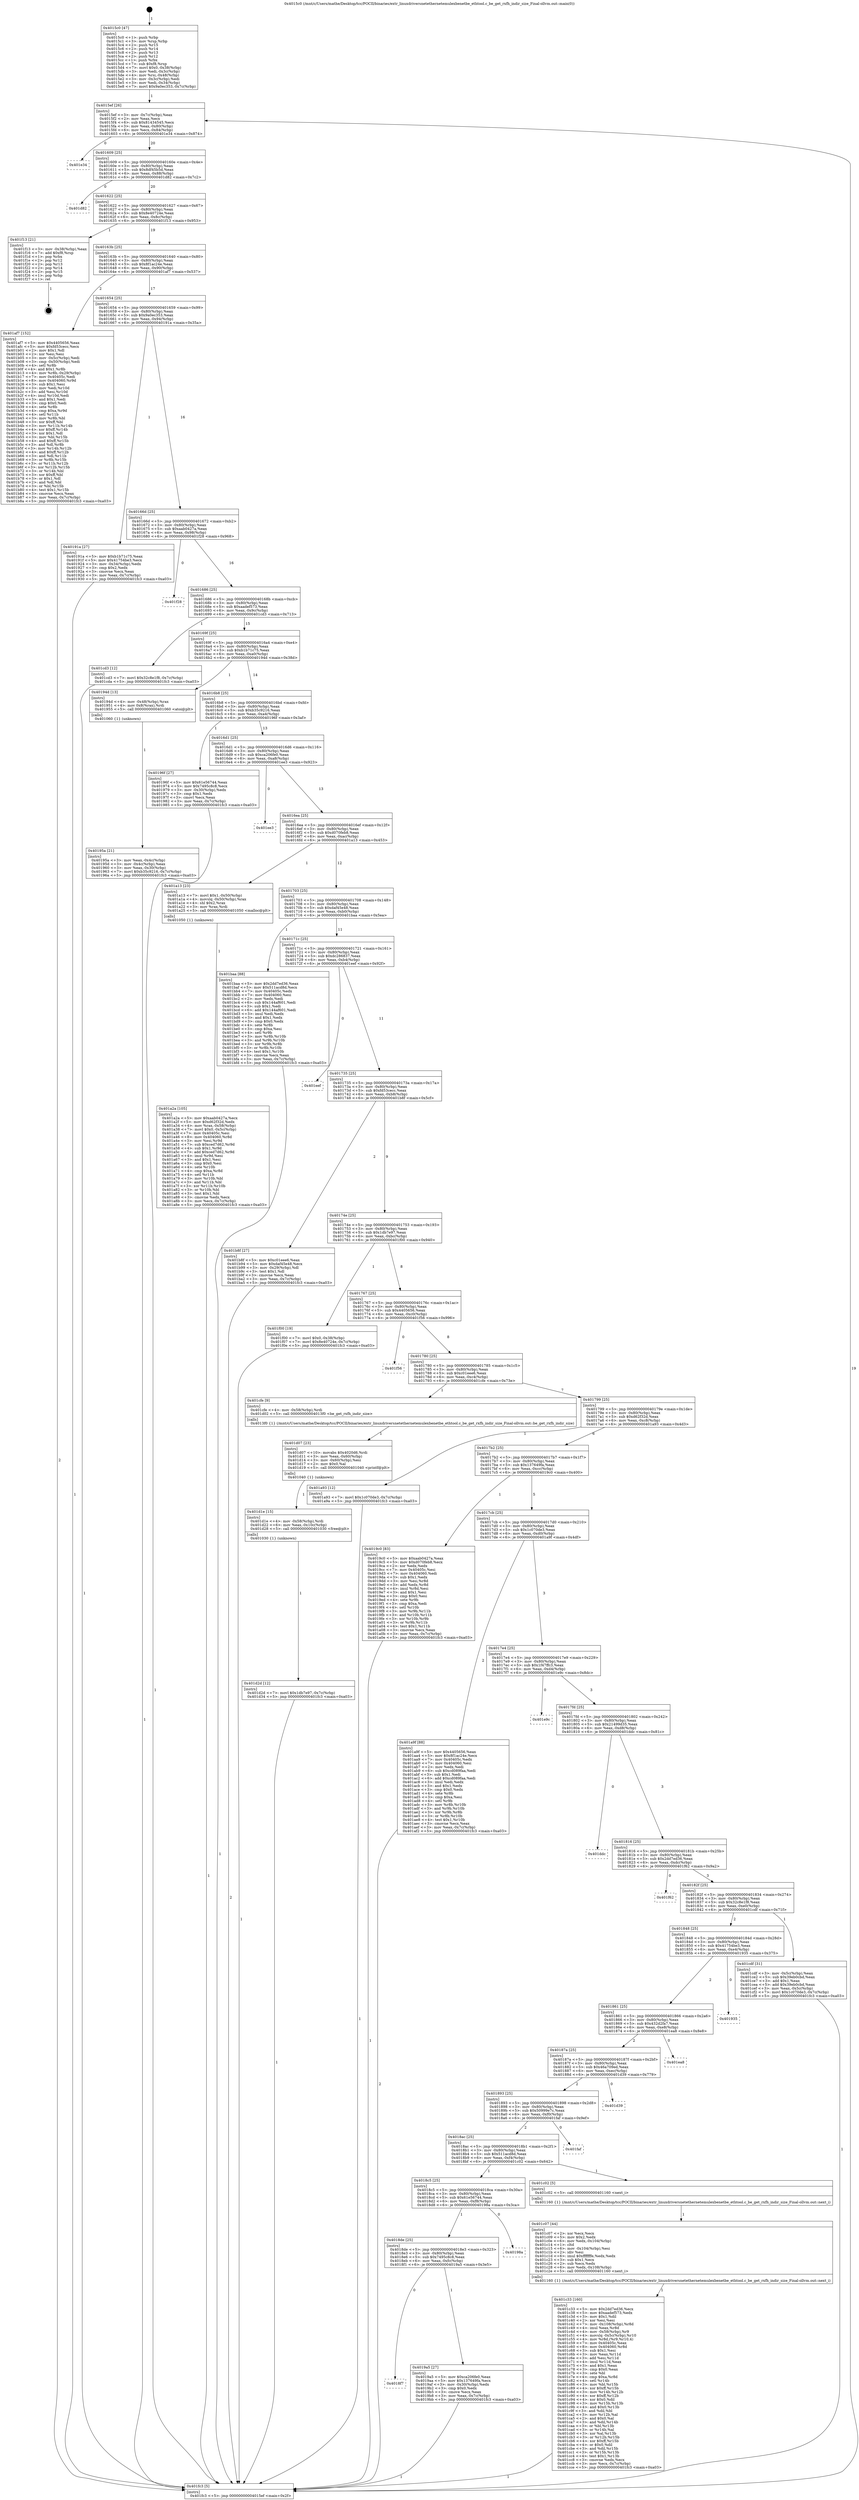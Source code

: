 digraph "0x4015c0" {
  label = "0x4015c0 (/mnt/c/Users/mathe/Desktop/tcc/POCII/binaries/extr_linuxdriversnetethernetemulexbenetbe_ethtool.c_be_get_rxfh_indir_size_Final-ollvm.out::main(0))"
  labelloc = "t"
  node[shape=record]

  Entry [label="",width=0.3,height=0.3,shape=circle,fillcolor=black,style=filled]
  "0x4015ef" [label="{
     0x4015ef [26]\l
     | [instrs]\l
     &nbsp;&nbsp;0x4015ef \<+3\>: mov -0x7c(%rbp),%eax\l
     &nbsp;&nbsp;0x4015f2 \<+2\>: mov %eax,%ecx\l
     &nbsp;&nbsp;0x4015f4 \<+6\>: sub $0x81434545,%ecx\l
     &nbsp;&nbsp;0x4015fa \<+3\>: mov %eax,-0x80(%rbp)\l
     &nbsp;&nbsp;0x4015fd \<+6\>: mov %ecx,-0x84(%rbp)\l
     &nbsp;&nbsp;0x401603 \<+6\>: je 0000000000401e34 \<main+0x874\>\l
  }"]
  "0x401e34" [label="{
     0x401e34\l
  }", style=dashed]
  "0x401609" [label="{
     0x401609 [25]\l
     | [instrs]\l
     &nbsp;&nbsp;0x401609 \<+5\>: jmp 000000000040160e \<main+0x4e\>\l
     &nbsp;&nbsp;0x40160e \<+3\>: mov -0x80(%rbp),%eax\l
     &nbsp;&nbsp;0x401611 \<+5\>: sub $0x8df45b5d,%eax\l
     &nbsp;&nbsp;0x401616 \<+6\>: mov %eax,-0x88(%rbp)\l
     &nbsp;&nbsp;0x40161c \<+6\>: je 0000000000401d82 \<main+0x7c2\>\l
  }"]
  Exit [label="",width=0.3,height=0.3,shape=circle,fillcolor=black,style=filled,peripheries=2]
  "0x401d82" [label="{
     0x401d82\l
  }", style=dashed]
  "0x401622" [label="{
     0x401622 [25]\l
     | [instrs]\l
     &nbsp;&nbsp;0x401622 \<+5\>: jmp 0000000000401627 \<main+0x67\>\l
     &nbsp;&nbsp;0x401627 \<+3\>: mov -0x80(%rbp),%eax\l
     &nbsp;&nbsp;0x40162a \<+5\>: sub $0x8e40724e,%eax\l
     &nbsp;&nbsp;0x40162f \<+6\>: mov %eax,-0x8c(%rbp)\l
     &nbsp;&nbsp;0x401635 \<+6\>: je 0000000000401f13 \<main+0x953\>\l
  }"]
  "0x401d2d" [label="{
     0x401d2d [12]\l
     | [instrs]\l
     &nbsp;&nbsp;0x401d2d \<+7\>: movl $0x1db7e97,-0x7c(%rbp)\l
     &nbsp;&nbsp;0x401d34 \<+5\>: jmp 0000000000401fc3 \<main+0xa03\>\l
  }"]
  "0x401f13" [label="{
     0x401f13 [21]\l
     | [instrs]\l
     &nbsp;&nbsp;0x401f13 \<+3\>: mov -0x38(%rbp),%eax\l
     &nbsp;&nbsp;0x401f16 \<+7\>: add $0xf8,%rsp\l
     &nbsp;&nbsp;0x401f1d \<+1\>: pop %rbx\l
     &nbsp;&nbsp;0x401f1e \<+2\>: pop %r12\l
     &nbsp;&nbsp;0x401f20 \<+2\>: pop %r13\l
     &nbsp;&nbsp;0x401f22 \<+2\>: pop %r14\l
     &nbsp;&nbsp;0x401f24 \<+2\>: pop %r15\l
     &nbsp;&nbsp;0x401f26 \<+1\>: pop %rbp\l
     &nbsp;&nbsp;0x401f27 \<+1\>: ret\l
  }"]
  "0x40163b" [label="{
     0x40163b [25]\l
     | [instrs]\l
     &nbsp;&nbsp;0x40163b \<+5\>: jmp 0000000000401640 \<main+0x80\>\l
     &nbsp;&nbsp;0x401640 \<+3\>: mov -0x80(%rbp),%eax\l
     &nbsp;&nbsp;0x401643 \<+5\>: sub $0x8f1ac24e,%eax\l
     &nbsp;&nbsp;0x401648 \<+6\>: mov %eax,-0x90(%rbp)\l
     &nbsp;&nbsp;0x40164e \<+6\>: je 0000000000401af7 \<main+0x537\>\l
  }"]
  "0x401d1e" [label="{
     0x401d1e [15]\l
     | [instrs]\l
     &nbsp;&nbsp;0x401d1e \<+4\>: mov -0x58(%rbp),%rdi\l
     &nbsp;&nbsp;0x401d22 \<+6\>: mov %eax,-0x10c(%rbp)\l
     &nbsp;&nbsp;0x401d28 \<+5\>: call 0000000000401030 \<free@plt\>\l
     | [calls]\l
     &nbsp;&nbsp;0x401030 \{1\} (unknown)\l
  }"]
  "0x401af7" [label="{
     0x401af7 [152]\l
     | [instrs]\l
     &nbsp;&nbsp;0x401af7 \<+5\>: mov $0x4405656,%eax\l
     &nbsp;&nbsp;0x401afc \<+5\>: mov $0xfd53cecc,%ecx\l
     &nbsp;&nbsp;0x401b01 \<+2\>: mov $0x1,%dl\l
     &nbsp;&nbsp;0x401b03 \<+2\>: xor %esi,%esi\l
     &nbsp;&nbsp;0x401b05 \<+3\>: mov -0x5c(%rbp),%edi\l
     &nbsp;&nbsp;0x401b08 \<+3\>: cmp -0x50(%rbp),%edi\l
     &nbsp;&nbsp;0x401b0b \<+4\>: setl %r8b\l
     &nbsp;&nbsp;0x401b0f \<+4\>: and $0x1,%r8b\l
     &nbsp;&nbsp;0x401b13 \<+4\>: mov %r8b,-0x29(%rbp)\l
     &nbsp;&nbsp;0x401b17 \<+7\>: mov 0x40405c,%edi\l
     &nbsp;&nbsp;0x401b1e \<+8\>: mov 0x404060,%r9d\l
     &nbsp;&nbsp;0x401b26 \<+3\>: sub $0x1,%esi\l
     &nbsp;&nbsp;0x401b29 \<+3\>: mov %edi,%r10d\l
     &nbsp;&nbsp;0x401b2c \<+3\>: add %esi,%r10d\l
     &nbsp;&nbsp;0x401b2f \<+4\>: imul %r10d,%edi\l
     &nbsp;&nbsp;0x401b33 \<+3\>: and $0x1,%edi\l
     &nbsp;&nbsp;0x401b36 \<+3\>: cmp $0x0,%edi\l
     &nbsp;&nbsp;0x401b39 \<+4\>: sete %r8b\l
     &nbsp;&nbsp;0x401b3d \<+4\>: cmp $0xa,%r9d\l
     &nbsp;&nbsp;0x401b41 \<+4\>: setl %r11b\l
     &nbsp;&nbsp;0x401b45 \<+3\>: mov %r8b,%bl\l
     &nbsp;&nbsp;0x401b48 \<+3\>: xor $0xff,%bl\l
     &nbsp;&nbsp;0x401b4b \<+3\>: mov %r11b,%r14b\l
     &nbsp;&nbsp;0x401b4e \<+4\>: xor $0xff,%r14b\l
     &nbsp;&nbsp;0x401b52 \<+3\>: xor $0x1,%dl\l
     &nbsp;&nbsp;0x401b55 \<+3\>: mov %bl,%r15b\l
     &nbsp;&nbsp;0x401b58 \<+4\>: and $0xff,%r15b\l
     &nbsp;&nbsp;0x401b5c \<+3\>: and %dl,%r8b\l
     &nbsp;&nbsp;0x401b5f \<+3\>: mov %r14b,%r12b\l
     &nbsp;&nbsp;0x401b62 \<+4\>: and $0xff,%r12b\l
     &nbsp;&nbsp;0x401b66 \<+3\>: and %dl,%r11b\l
     &nbsp;&nbsp;0x401b69 \<+3\>: or %r8b,%r15b\l
     &nbsp;&nbsp;0x401b6c \<+3\>: or %r11b,%r12b\l
     &nbsp;&nbsp;0x401b6f \<+3\>: xor %r12b,%r15b\l
     &nbsp;&nbsp;0x401b72 \<+3\>: or %r14b,%bl\l
     &nbsp;&nbsp;0x401b75 \<+3\>: xor $0xff,%bl\l
     &nbsp;&nbsp;0x401b78 \<+3\>: or $0x1,%dl\l
     &nbsp;&nbsp;0x401b7b \<+2\>: and %dl,%bl\l
     &nbsp;&nbsp;0x401b7d \<+3\>: or %bl,%r15b\l
     &nbsp;&nbsp;0x401b80 \<+4\>: test $0x1,%r15b\l
     &nbsp;&nbsp;0x401b84 \<+3\>: cmovne %ecx,%eax\l
     &nbsp;&nbsp;0x401b87 \<+3\>: mov %eax,-0x7c(%rbp)\l
     &nbsp;&nbsp;0x401b8a \<+5\>: jmp 0000000000401fc3 \<main+0xa03\>\l
  }"]
  "0x401654" [label="{
     0x401654 [25]\l
     | [instrs]\l
     &nbsp;&nbsp;0x401654 \<+5\>: jmp 0000000000401659 \<main+0x99\>\l
     &nbsp;&nbsp;0x401659 \<+3\>: mov -0x80(%rbp),%eax\l
     &nbsp;&nbsp;0x40165c \<+5\>: sub $0x9a0ec353,%eax\l
     &nbsp;&nbsp;0x401661 \<+6\>: mov %eax,-0x94(%rbp)\l
     &nbsp;&nbsp;0x401667 \<+6\>: je 000000000040191a \<main+0x35a\>\l
  }"]
  "0x401d07" [label="{
     0x401d07 [23]\l
     | [instrs]\l
     &nbsp;&nbsp;0x401d07 \<+10\>: movabs $0x4020d6,%rdi\l
     &nbsp;&nbsp;0x401d11 \<+3\>: mov %eax,-0x60(%rbp)\l
     &nbsp;&nbsp;0x401d14 \<+3\>: mov -0x60(%rbp),%esi\l
     &nbsp;&nbsp;0x401d17 \<+2\>: mov $0x0,%al\l
     &nbsp;&nbsp;0x401d19 \<+5\>: call 0000000000401040 \<printf@plt\>\l
     | [calls]\l
     &nbsp;&nbsp;0x401040 \{1\} (unknown)\l
  }"]
  "0x40191a" [label="{
     0x40191a [27]\l
     | [instrs]\l
     &nbsp;&nbsp;0x40191a \<+5\>: mov $0xb1b71c75,%eax\l
     &nbsp;&nbsp;0x40191f \<+5\>: mov $0x41754be3,%ecx\l
     &nbsp;&nbsp;0x401924 \<+3\>: mov -0x34(%rbp),%edx\l
     &nbsp;&nbsp;0x401927 \<+3\>: cmp $0x2,%edx\l
     &nbsp;&nbsp;0x40192a \<+3\>: cmovne %ecx,%eax\l
     &nbsp;&nbsp;0x40192d \<+3\>: mov %eax,-0x7c(%rbp)\l
     &nbsp;&nbsp;0x401930 \<+5\>: jmp 0000000000401fc3 \<main+0xa03\>\l
  }"]
  "0x40166d" [label="{
     0x40166d [25]\l
     | [instrs]\l
     &nbsp;&nbsp;0x40166d \<+5\>: jmp 0000000000401672 \<main+0xb2\>\l
     &nbsp;&nbsp;0x401672 \<+3\>: mov -0x80(%rbp),%eax\l
     &nbsp;&nbsp;0x401675 \<+5\>: sub $0xaab0427a,%eax\l
     &nbsp;&nbsp;0x40167a \<+6\>: mov %eax,-0x98(%rbp)\l
     &nbsp;&nbsp;0x401680 \<+6\>: je 0000000000401f28 \<main+0x968\>\l
  }"]
  "0x401fc3" [label="{
     0x401fc3 [5]\l
     | [instrs]\l
     &nbsp;&nbsp;0x401fc3 \<+5\>: jmp 00000000004015ef \<main+0x2f\>\l
  }"]
  "0x4015c0" [label="{
     0x4015c0 [47]\l
     | [instrs]\l
     &nbsp;&nbsp;0x4015c0 \<+1\>: push %rbp\l
     &nbsp;&nbsp;0x4015c1 \<+3\>: mov %rsp,%rbp\l
     &nbsp;&nbsp;0x4015c4 \<+2\>: push %r15\l
     &nbsp;&nbsp;0x4015c6 \<+2\>: push %r14\l
     &nbsp;&nbsp;0x4015c8 \<+2\>: push %r13\l
     &nbsp;&nbsp;0x4015ca \<+2\>: push %r12\l
     &nbsp;&nbsp;0x4015cc \<+1\>: push %rbx\l
     &nbsp;&nbsp;0x4015cd \<+7\>: sub $0xf8,%rsp\l
     &nbsp;&nbsp;0x4015d4 \<+7\>: movl $0x0,-0x38(%rbp)\l
     &nbsp;&nbsp;0x4015db \<+3\>: mov %edi,-0x3c(%rbp)\l
     &nbsp;&nbsp;0x4015de \<+4\>: mov %rsi,-0x48(%rbp)\l
     &nbsp;&nbsp;0x4015e2 \<+3\>: mov -0x3c(%rbp),%edi\l
     &nbsp;&nbsp;0x4015e5 \<+3\>: mov %edi,-0x34(%rbp)\l
     &nbsp;&nbsp;0x4015e8 \<+7\>: movl $0x9a0ec353,-0x7c(%rbp)\l
  }"]
  "0x401c33" [label="{
     0x401c33 [160]\l
     | [instrs]\l
     &nbsp;&nbsp;0x401c33 \<+5\>: mov $0x2dd7ed36,%ecx\l
     &nbsp;&nbsp;0x401c38 \<+5\>: mov $0xaadef573,%edx\l
     &nbsp;&nbsp;0x401c3d \<+3\>: mov $0x1,%dil\l
     &nbsp;&nbsp;0x401c40 \<+2\>: xor %esi,%esi\l
     &nbsp;&nbsp;0x401c42 \<+7\>: mov -0x108(%rbp),%r8d\l
     &nbsp;&nbsp;0x401c49 \<+4\>: imul %eax,%r8d\l
     &nbsp;&nbsp;0x401c4d \<+4\>: mov -0x58(%rbp),%r9\l
     &nbsp;&nbsp;0x401c51 \<+4\>: movslq -0x5c(%rbp),%r10\l
     &nbsp;&nbsp;0x401c55 \<+4\>: mov %r8d,(%r9,%r10,4)\l
     &nbsp;&nbsp;0x401c59 \<+7\>: mov 0x40405c,%eax\l
     &nbsp;&nbsp;0x401c60 \<+8\>: mov 0x404060,%r8d\l
     &nbsp;&nbsp;0x401c68 \<+3\>: sub $0x1,%esi\l
     &nbsp;&nbsp;0x401c6b \<+3\>: mov %eax,%r11d\l
     &nbsp;&nbsp;0x401c6e \<+3\>: add %esi,%r11d\l
     &nbsp;&nbsp;0x401c71 \<+4\>: imul %r11d,%eax\l
     &nbsp;&nbsp;0x401c75 \<+3\>: and $0x1,%eax\l
     &nbsp;&nbsp;0x401c78 \<+3\>: cmp $0x0,%eax\l
     &nbsp;&nbsp;0x401c7b \<+3\>: sete %bl\l
     &nbsp;&nbsp;0x401c7e \<+4\>: cmp $0xa,%r8d\l
     &nbsp;&nbsp;0x401c82 \<+4\>: setl %r14b\l
     &nbsp;&nbsp;0x401c86 \<+3\>: mov %bl,%r15b\l
     &nbsp;&nbsp;0x401c89 \<+4\>: xor $0xff,%r15b\l
     &nbsp;&nbsp;0x401c8d \<+3\>: mov %r14b,%r12b\l
     &nbsp;&nbsp;0x401c90 \<+4\>: xor $0xff,%r12b\l
     &nbsp;&nbsp;0x401c94 \<+4\>: xor $0x0,%dil\l
     &nbsp;&nbsp;0x401c98 \<+3\>: mov %r15b,%r13b\l
     &nbsp;&nbsp;0x401c9b \<+4\>: and $0x0,%r13b\l
     &nbsp;&nbsp;0x401c9f \<+3\>: and %dil,%bl\l
     &nbsp;&nbsp;0x401ca2 \<+3\>: mov %r12b,%al\l
     &nbsp;&nbsp;0x401ca5 \<+2\>: and $0x0,%al\l
     &nbsp;&nbsp;0x401ca7 \<+3\>: and %dil,%r14b\l
     &nbsp;&nbsp;0x401caa \<+3\>: or %bl,%r13b\l
     &nbsp;&nbsp;0x401cad \<+3\>: or %r14b,%al\l
     &nbsp;&nbsp;0x401cb0 \<+3\>: xor %al,%r13b\l
     &nbsp;&nbsp;0x401cb3 \<+3\>: or %r12b,%r15b\l
     &nbsp;&nbsp;0x401cb6 \<+4\>: xor $0xff,%r15b\l
     &nbsp;&nbsp;0x401cba \<+4\>: or $0x0,%dil\l
     &nbsp;&nbsp;0x401cbe \<+3\>: and %dil,%r15b\l
     &nbsp;&nbsp;0x401cc1 \<+3\>: or %r15b,%r13b\l
     &nbsp;&nbsp;0x401cc4 \<+4\>: test $0x1,%r13b\l
     &nbsp;&nbsp;0x401cc8 \<+3\>: cmovne %edx,%ecx\l
     &nbsp;&nbsp;0x401ccb \<+3\>: mov %ecx,-0x7c(%rbp)\l
     &nbsp;&nbsp;0x401cce \<+5\>: jmp 0000000000401fc3 \<main+0xa03\>\l
  }"]
  "0x401f28" [label="{
     0x401f28\l
  }", style=dashed]
  "0x401686" [label="{
     0x401686 [25]\l
     | [instrs]\l
     &nbsp;&nbsp;0x401686 \<+5\>: jmp 000000000040168b \<main+0xcb\>\l
     &nbsp;&nbsp;0x40168b \<+3\>: mov -0x80(%rbp),%eax\l
     &nbsp;&nbsp;0x40168e \<+5\>: sub $0xaadef573,%eax\l
     &nbsp;&nbsp;0x401693 \<+6\>: mov %eax,-0x9c(%rbp)\l
     &nbsp;&nbsp;0x401699 \<+6\>: je 0000000000401cd3 \<main+0x713\>\l
  }"]
  "0x401c07" [label="{
     0x401c07 [44]\l
     | [instrs]\l
     &nbsp;&nbsp;0x401c07 \<+2\>: xor %ecx,%ecx\l
     &nbsp;&nbsp;0x401c09 \<+5\>: mov $0x2,%edx\l
     &nbsp;&nbsp;0x401c0e \<+6\>: mov %edx,-0x104(%rbp)\l
     &nbsp;&nbsp;0x401c14 \<+1\>: cltd\l
     &nbsp;&nbsp;0x401c15 \<+6\>: mov -0x104(%rbp),%esi\l
     &nbsp;&nbsp;0x401c1b \<+2\>: idiv %esi\l
     &nbsp;&nbsp;0x401c1d \<+6\>: imul $0xfffffffe,%edx,%edx\l
     &nbsp;&nbsp;0x401c23 \<+3\>: sub $0x1,%ecx\l
     &nbsp;&nbsp;0x401c26 \<+2\>: sub %ecx,%edx\l
     &nbsp;&nbsp;0x401c28 \<+6\>: mov %edx,-0x108(%rbp)\l
     &nbsp;&nbsp;0x401c2e \<+5\>: call 0000000000401160 \<next_i\>\l
     | [calls]\l
     &nbsp;&nbsp;0x401160 \{1\} (/mnt/c/Users/mathe/Desktop/tcc/POCII/binaries/extr_linuxdriversnetethernetemulexbenetbe_ethtool.c_be_get_rxfh_indir_size_Final-ollvm.out::next_i)\l
  }"]
  "0x401cd3" [label="{
     0x401cd3 [12]\l
     | [instrs]\l
     &nbsp;&nbsp;0x401cd3 \<+7\>: movl $0x32c8e1f8,-0x7c(%rbp)\l
     &nbsp;&nbsp;0x401cda \<+5\>: jmp 0000000000401fc3 \<main+0xa03\>\l
  }"]
  "0x40169f" [label="{
     0x40169f [25]\l
     | [instrs]\l
     &nbsp;&nbsp;0x40169f \<+5\>: jmp 00000000004016a4 \<main+0xe4\>\l
     &nbsp;&nbsp;0x4016a4 \<+3\>: mov -0x80(%rbp),%eax\l
     &nbsp;&nbsp;0x4016a7 \<+5\>: sub $0xb1b71c75,%eax\l
     &nbsp;&nbsp;0x4016ac \<+6\>: mov %eax,-0xa0(%rbp)\l
     &nbsp;&nbsp;0x4016b2 \<+6\>: je 000000000040194d \<main+0x38d\>\l
  }"]
  "0x401a2a" [label="{
     0x401a2a [105]\l
     | [instrs]\l
     &nbsp;&nbsp;0x401a2a \<+5\>: mov $0xaab0427a,%ecx\l
     &nbsp;&nbsp;0x401a2f \<+5\>: mov $0xd62f32d,%edx\l
     &nbsp;&nbsp;0x401a34 \<+4\>: mov %rax,-0x58(%rbp)\l
     &nbsp;&nbsp;0x401a38 \<+7\>: movl $0x0,-0x5c(%rbp)\l
     &nbsp;&nbsp;0x401a3f \<+7\>: mov 0x40405c,%esi\l
     &nbsp;&nbsp;0x401a46 \<+8\>: mov 0x404060,%r8d\l
     &nbsp;&nbsp;0x401a4e \<+3\>: mov %esi,%r9d\l
     &nbsp;&nbsp;0x401a51 \<+7\>: sub $0xced7d62,%r9d\l
     &nbsp;&nbsp;0x401a58 \<+4\>: sub $0x1,%r9d\l
     &nbsp;&nbsp;0x401a5c \<+7\>: add $0xced7d62,%r9d\l
     &nbsp;&nbsp;0x401a63 \<+4\>: imul %r9d,%esi\l
     &nbsp;&nbsp;0x401a67 \<+3\>: and $0x1,%esi\l
     &nbsp;&nbsp;0x401a6a \<+3\>: cmp $0x0,%esi\l
     &nbsp;&nbsp;0x401a6d \<+4\>: sete %r10b\l
     &nbsp;&nbsp;0x401a71 \<+4\>: cmp $0xa,%r8d\l
     &nbsp;&nbsp;0x401a75 \<+4\>: setl %r11b\l
     &nbsp;&nbsp;0x401a79 \<+3\>: mov %r10b,%bl\l
     &nbsp;&nbsp;0x401a7c \<+3\>: and %r11b,%bl\l
     &nbsp;&nbsp;0x401a7f \<+3\>: xor %r11b,%r10b\l
     &nbsp;&nbsp;0x401a82 \<+3\>: or %r10b,%bl\l
     &nbsp;&nbsp;0x401a85 \<+3\>: test $0x1,%bl\l
     &nbsp;&nbsp;0x401a88 \<+3\>: cmovne %edx,%ecx\l
     &nbsp;&nbsp;0x401a8b \<+3\>: mov %ecx,-0x7c(%rbp)\l
     &nbsp;&nbsp;0x401a8e \<+5\>: jmp 0000000000401fc3 \<main+0xa03\>\l
  }"]
  "0x40194d" [label="{
     0x40194d [13]\l
     | [instrs]\l
     &nbsp;&nbsp;0x40194d \<+4\>: mov -0x48(%rbp),%rax\l
     &nbsp;&nbsp;0x401951 \<+4\>: mov 0x8(%rax),%rdi\l
     &nbsp;&nbsp;0x401955 \<+5\>: call 0000000000401060 \<atoi@plt\>\l
     | [calls]\l
     &nbsp;&nbsp;0x401060 \{1\} (unknown)\l
  }"]
  "0x4016b8" [label="{
     0x4016b8 [25]\l
     | [instrs]\l
     &nbsp;&nbsp;0x4016b8 \<+5\>: jmp 00000000004016bd \<main+0xfd\>\l
     &nbsp;&nbsp;0x4016bd \<+3\>: mov -0x80(%rbp),%eax\l
     &nbsp;&nbsp;0x4016c0 \<+5\>: sub $0xb35c9216,%eax\l
     &nbsp;&nbsp;0x4016c5 \<+6\>: mov %eax,-0xa4(%rbp)\l
     &nbsp;&nbsp;0x4016cb \<+6\>: je 000000000040196f \<main+0x3af\>\l
  }"]
  "0x40195a" [label="{
     0x40195a [21]\l
     | [instrs]\l
     &nbsp;&nbsp;0x40195a \<+3\>: mov %eax,-0x4c(%rbp)\l
     &nbsp;&nbsp;0x40195d \<+3\>: mov -0x4c(%rbp),%eax\l
     &nbsp;&nbsp;0x401960 \<+3\>: mov %eax,-0x30(%rbp)\l
     &nbsp;&nbsp;0x401963 \<+7\>: movl $0xb35c9216,-0x7c(%rbp)\l
     &nbsp;&nbsp;0x40196a \<+5\>: jmp 0000000000401fc3 \<main+0xa03\>\l
  }"]
  "0x4018f7" [label="{
     0x4018f7\l
  }", style=dashed]
  "0x40196f" [label="{
     0x40196f [27]\l
     | [instrs]\l
     &nbsp;&nbsp;0x40196f \<+5\>: mov $0x61e56744,%eax\l
     &nbsp;&nbsp;0x401974 \<+5\>: mov $0x7495c8c8,%ecx\l
     &nbsp;&nbsp;0x401979 \<+3\>: mov -0x30(%rbp),%edx\l
     &nbsp;&nbsp;0x40197c \<+3\>: cmp $0x1,%edx\l
     &nbsp;&nbsp;0x40197f \<+3\>: cmovl %ecx,%eax\l
     &nbsp;&nbsp;0x401982 \<+3\>: mov %eax,-0x7c(%rbp)\l
     &nbsp;&nbsp;0x401985 \<+5\>: jmp 0000000000401fc3 \<main+0xa03\>\l
  }"]
  "0x4016d1" [label="{
     0x4016d1 [25]\l
     | [instrs]\l
     &nbsp;&nbsp;0x4016d1 \<+5\>: jmp 00000000004016d6 \<main+0x116\>\l
     &nbsp;&nbsp;0x4016d6 \<+3\>: mov -0x80(%rbp),%eax\l
     &nbsp;&nbsp;0x4016d9 \<+5\>: sub $0xca206fe0,%eax\l
     &nbsp;&nbsp;0x4016de \<+6\>: mov %eax,-0xa8(%rbp)\l
     &nbsp;&nbsp;0x4016e4 \<+6\>: je 0000000000401ee3 \<main+0x923\>\l
  }"]
  "0x4019a5" [label="{
     0x4019a5 [27]\l
     | [instrs]\l
     &nbsp;&nbsp;0x4019a5 \<+5\>: mov $0xca206fe0,%eax\l
     &nbsp;&nbsp;0x4019aa \<+5\>: mov $0x137649fa,%ecx\l
     &nbsp;&nbsp;0x4019af \<+3\>: mov -0x30(%rbp),%edx\l
     &nbsp;&nbsp;0x4019b2 \<+3\>: cmp $0x0,%edx\l
     &nbsp;&nbsp;0x4019b5 \<+3\>: cmove %ecx,%eax\l
     &nbsp;&nbsp;0x4019b8 \<+3\>: mov %eax,-0x7c(%rbp)\l
     &nbsp;&nbsp;0x4019bb \<+5\>: jmp 0000000000401fc3 \<main+0xa03\>\l
  }"]
  "0x401ee3" [label="{
     0x401ee3\l
  }", style=dashed]
  "0x4016ea" [label="{
     0x4016ea [25]\l
     | [instrs]\l
     &nbsp;&nbsp;0x4016ea \<+5\>: jmp 00000000004016ef \<main+0x12f\>\l
     &nbsp;&nbsp;0x4016ef \<+3\>: mov -0x80(%rbp),%eax\l
     &nbsp;&nbsp;0x4016f2 \<+5\>: sub $0xd070feb8,%eax\l
     &nbsp;&nbsp;0x4016f7 \<+6\>: mov %eax,-0xac(%rbp)\l
     &nbsp;&nbsp;0x4016fd \<+6\>: je 0000000000401a13 \<main+0x453\>\l
  }"]
  "0x4018de" [label="{
     0x4018de [25]\l
     | [instrs]\l
     &nbsp;&nbsp;0x4018de \<+5\>: jmp 00000000004018e3 \<main+0x323\>\l
     &nbsp;&nbsp;0x4018e3 \<+3\>: mov -0x80(%rbp),%eax\l
     &nbsp;&nbsp;0x4018e6 \<+5\>: sub $0x7495c8c8,%eax\l
     &nbsp;&nbsp;0x4018eb \<+6\>: mov %eax,-0xfc(%rbp)\l
     &nbsp;&nbsp;0x4018f1 \<+6\>: je 00000000004019a5 \<main+0x3e5\>\l
  }"]
  "0x401a13" [label="{
     0x401a13 [23]\l
     | [instrs]\l
     &nbsp;&nbsp;0x401a13 \<+7\>: movl $0x1,-0x50(%rbp)\l
     &nbsp;&nbsp;0x401a1a \<+4\>: movslq -0x50(%rbp),%rax\l
     &nbsp;&nbsp;0x401a1e \<+4\>: shl $0x2,%rax\l
     &nbsp;&nbsp;0x401a22 \<+3\>: mov %rax,%rdi\l
     &nbsp;&nbsp;0x401a25 \<+5\>: call 0000000000401050 \<malloc@plt\>\l
     | [calls]\l
     &nbsp;&nbsp;0x401050 \{1\} (unknown)\l
  }"]
  "0x401703" [label="{
     0x401703 [25]\l
     | [instrs]\l
     &nbsp;&nbsp;0x401703 \<+5\>: jmp 0000000000401708 \<main+0x148\>\l
     &nbsp;&nbsp;0x401708 \<+3\>: mov -0x80(%rbp),%eax\l
     &nbsp;&nbsp;0x40170b \<+5\>: sub $0xdaf45e48,%eax\l
     &nbsp;&nbsp;0x401710 \<+6\>: mov %eax,-0xb0(%rbp)\l
     &nbsp;&nbsp;0x401716 \<+6\>: je 0000000000401baa \<main+0x5ea\>\l
  }"]
  "0x40198a" [label="{
     0x40198a\l
  }", style=dashed]
  "0x401baa" [label="{
     0x401baa [88]\l
     | [instrs]\l
     &nbsp;&nbsp;0x401baa \<+5\>: mov $0x2dd7ed36,%eax\l
     &nbsp;&nbsp;0x401baf \<+5\>: mov $0x511acd8d,%ecx\l
     &nbsp;&nbsp;0x401bb4 \<+7\>: mov 0x40405c,%edx\l
     &nbsp;&nbsp;0x401bbb \<+7\>: mov 0x404060,%esi\l
     &nbsp;&nbsp;0x401bc2 \<+2\>: mov %edx,%edi\l
     &nbsp;&nbsp;0x401bc4 \<+6\>: sub $0x144af601,%edi\l
     &nbsp;&nbsp;0x401bca \<+3\>: sub $0x1,%edi\l
     &nbsp;&nbsp;0x401bcd \<+6\>: add $0x144af601,%edi\l
     &nbsp;&nbsp;0x401bd3 \<+3\>: imul %edi,%edx\l
     &nbsp;&nbsp;0x401bd6 \<+3\>: and $0x1,%edx\l
     &nbsp;&nbsp;0x401bd9 \<+3\>: cmp $0x0,%edx\l
     &nbsp;&nbsp;0x401bdc \<+4\>: sete %r8b\l
     &nbsp;&nbsp;0x401be0 \<+3\>: cmp $0xa,%esi\l
     &nbsp;&nbsp;0x401be3 \<+4\>: setl %r9b\l
     &nbsp;&nbsp;0x401be7 \<+3\>: mov %r8b,%r10b\l
     &nbsp;&nbsp;0x401bea \<+3\>: and %r9b,%r10b\l
     &nbsp;&nbsp;0x401bed \<+3\>: xor %r9b,%r8b\l
     &nbsp;&nbsp;0x401bf0 \<+3\>: or %r8b,%r10b\l
     &nbsp;&nbsp;0x401bf3 \<+4\>: test $0x1,%r10b\l
     &nbsp;&nbsp;0x401bf7 \<+3\>: cmovne %ecx,%eax\l
     &nbsp;&nbsp;0x401bfa \<+3\>: mov %eax,-0x7c(%rbp)\l
     &nbsp;&nbsp;0x401bfd \<+5\>: jmp 0000000000401fc3 \<main+0xa03\>\l
  }"]
  "0x40171c" [label="{
     0x40171c [25]\l
     | [instrs]\l
     &nbsp;&nbsp;0x40171c \<+5\>: jmp 0000000000401721 \<main+0x161\>\l
     &nbsp;&nbsp;0x401721 \<+3\>: mov -0x80(%rbp),%eax\l
     &nbsp;&nbsp;0x401724 \<+5\>: sub $0xdc286837,%eax\l
     &nbsp;&nbsp;0x401729 \<+6\>: mov %eax,-0xb4(%rbp)\l
     &nbsp;&nbsp;0x40172f \<+6\>: je 0000000000401eef \<main+0x92f\>\l
  }"]
  "0x4018c5" [label="{
     0x4018c5 [25]\l
     | [instrs]\l
     &nbsp;&nbsp;0x4018c5 \<+5\>: jmp 00000000004018ca \<main+0x30a\>\l
     &nbsp;&nbsp;0x4018ca \<+3\>: mov -0x80(%rbp),%eax\l
     &nbsp;&nbsp;0x4018cd \<+5\>: sub $0x61e56744,%eax\l
     &nbsp;&nbsp;0x4018d2 \<+6\>: mov %eax,-0xf8(%rbp)\l
     &nbsp;&nbsp;0x4018d8 \<+6\>: je 000000000040198a \<main+0x3ca\>\l
  }"]
  "0x401eef" [label="{
     0x401eef\l
  }", style=dashed]
  "0x401735" [label="{
     0x401735 [25]\l
     | [instrs]\l
     &nbsp;&nbsp;0x401735 \<+5\>: jmp 000000000040173a \<main+0x17a\>\l
     &nbsp;&nbsp;0x40173a \<+3\>: mov -0x80(%rbp),%eax\l
     &nbsp;&nbsp;0x40173d \<+5\>: sub $0xfd53cecc,%eax\l
     &nbsp;&nbsp;0x401742 \<+6\>: mov %eax,-0xb8(%rbp)\l
     &nbsp;&nbsp;0x401748 \<+6\>: je 0000000000401b8f \<main+0x5cf\>\l
  }"]
  "0x401c02" [label="{
     0x401c02 [5]\l
     | [instrs]\l
     &nbsp;&nbsp;0x401c02 \<+5\>: call 0000000000401160 \<next_i\>\l
     | [calls]\l
     &nbsp;&nbsp;0x401160 \{1\} (/mnt/c/Users/mathe/Desktop/tcc/POCII/binaries/extr_linuxdriversnetethernetemulexbenetbe_ethtool.c_be_get_rxfh_indir_size_Final-ollvm.out::next_i)\l
  }"]
  "0x401b8f" [label="{
     0x401b8f [27]\l
     | [instrs]\l
     &nbsp;&nbsp;0x401b8f \<+5\>: mov $0xc01eee6,%eax\l
     &nbsp;&nbsp;0x401b94 \<+5\>: mov $0xdaf45e48,%ecx\l
     &nbsp;&nbsp;0x401b99 \<+3\>: mov -0x29(%rbp),%dl\l
     &nbsp;&nbsp;0x401b9c \<+3\>: test $0x1,%dl\l
     &nbsp;&nbsp;0x401b9f \<+3\>: cmovne %ecx,%eax\l
     &nbsp;&nbsp;0x401ba2 \<+3\>: mov %eax,-0x7c(%rbp)\l
     &nbsp;&nbsp;0x401ba5 \<+5\>: jmp 0000000000401fc3 \<main+0xa03\>\l
  }"]
  "0x40174e" [label="{
     0x40174e [25]\l
     | [instrs]\l
     &nbsp;&nbsp;0x40174e \<+5\>: jmp 0000000000401753 \<main+0x193\>\l
     &nbsp;&nbsp;0x401753 \<+3\>: mov -0x80(%rbp),%eax\l
     &nbsp;&nbsp;0x401756 \<+5\>: sub $0x1db7e97,%eax\l
     &nbsp;&nbsp;0x40175b \<+6\>: mov %eax,-0xbc(%rbp)\l
     &nbsp;&nbsp;0x401761 \<+6\>: je 0000000000401f00 \<main+0x940\>\l
  }"]
  "0x4018ac" [label="{
     0x4018ac [25]\l
     | [instrs]\l
     &nbsp;&nbsp;0x4018ac \<+5\>: jmp 00000000004018b1 \<main+0x2f1\>\l
     &nbsp;&nbsp;0x4018b1 \<+3\>: mov -0x80(%rbp),%eax\l
     &nbsp;&nbsp;0x4018b4 \<+5\>: sub $0x511acd8d,%eax\l
     &nbsp;&nbsp;0x4018b9 \<+6\>: mov %eax,-0xf4(%rbp)\l
     &nbsp;&nbsp;0x4018bf \<+6\>: je 0000000000401c02 \<main+0x642\>\l
  }"]
  "0x401f00" [label="{
     0x401f00 [19]\l
     | [instrs]\l
     &nbsp;&nbsp;0x401f00 \<+7\>: movl $0x0,-0x38(%rbp)\l
     &nbsp;&nbsp;0x401f07 \<+7\>: movl $0x8e40724e,-0x7c(%rbp)\l
     &nbsp;&nbsp;0x401f0e \<+5\>: jmp 0000000000401fc3 \<main+0xa03\>\l
  }"]
  "0x401767" [label="{
     0x401767 [25]\l
     | [instrs]\l
     &nbsp;&nbsp;0x401767 \<+5\>: jmp 000000000040176c \<main+0x1ac\>\l
     &nbsp;&nbsp;0x40176c \<+3\>: mov -0x80(%rbp),%eax\l
     &nbsp;&nbsp;0x40176f \<+5\>: sub $0x4405656,%eax\l
     &nbsp;&nbsp;0x401774 \<+6\>: mov %eax,-0xc0(%rbp)\l
     &nbsp;&nbsp;0x40177a \<+6\>: je 0000000000401f56 \<main+0x996\>\l
  }"]
  "0x401faf" [label="{
     0x401faf\l
  }", style=dashed]
  "0x401f56" [label="{
     0x401f56\l
  }", style=dashed]
  "0x401780" [label="{
     0x401780 [25]\l
     | [instrs]\l
     &nbsp;&nbsp;0x401780 \<+5\>: jmp 0000000000401785 \<main+0x1c5\>\l
     &nbsp;&nbsp;0x401785 \<+3\>: mov -0x80(%rbp),%eax\l
     &nbsp;&nbsp;0x401788 \<+5\>: sub $0xc01eee6,%eax\l
     &nbsp;&nbsp;0x40178d \<+6\>: mov %eax,-0xc4(%rbp)\l
     &nbsp;&nbsp;0x401793 \<+6\>: je 0000000000401cfe \<main+0x73e\>\l
  }"]
  "0x401893" [label="{
     0x401893 [25]\l
     | [instrs]\l
     &nbsp;&nbsp;0x401893 \<+5\>: jmp 0000000000401898 \<main+0x2d8\>\l
     &nbsp;&nbsp;0x401898 \<+3\>: mov -0x80(%rbp),%eax\l
     &nbsp;&nbsp;0x40189b \<+5\>: sub $0x50999e7c,%eax\l
     &nbsp;&nbsp;0x4018a0 \<+6\>: mov %eax,-0xf0(%rbp)\l
     &nbsp;&nbsp;0x4018a6 \<+6\>: je 0000000000401faf \<main+0x9ef\>\l
  }"]
  "0x401cfe" [label="{
     0x401cfe [9]\l
     | [instrs]\l
     &nbsp;&nbsp;0x401cfe \<+4\>: mov -0x58(%rbp),%rdi\l
     &nbsp;&nbsp;0x401d02 \<+5\>: call 00000000004013f0 \<be_get_rxfh_indir_size\>\l
     | [calls]\l
     &nbsp;&nbsp;0x4013f0 \{1\} (/mnt/c/Users/mathe/Desktop/tcc/POCII/binaries/extr_linuxdriversnetethernetemulexbenetbe_ethtool.c_be_get_rxfh_indir_size_Final-ollvm.out::be_get_rxfh_indir_size)\l
  }"]
  "0x401799" [label="{
     0x401799 [25]\l
     | [instrs]\l
     &nbsp;&nbsp;0x401799 \<+5\>: jmp 000000000040179e \<main+0x1de\>\l
     &nbsp;&nbsp;0x40179e \<+3\>: mov -0x80(%rbp),%eax\l
     &nbsp;&nbsp;0x4017a1 \<+5\>: sub $0xd62f32d,%eax\l
     &nbsp;&nbsp;0x4017a6 \<+6\>: mov %eax,-0xc8(%rbp)\l
     &nbsp;&nbsp;0x4017ac \<+6\>: je 0000000000401a93 \<main+0x4d3\>\l
  }"]
  "0x401d39" [label="{
     0x401d39\l
  }", style=dashed]
  "0x401a93" [label="{
     0x401a93 [12]\l
     | [instrs]\l
     &nbsp;&nbsp;0x401a93 \<+7\>: movl $0x1c070de3,-0x7c(%rbp)\l
     &nbsp;&nbsp;0x401a9a \<+5\>: jmp 0000000000401fc3 \<main+0xa03\>\l
  }"]
  "0x4017b2" [label="{
     0x4017b2 [25]\l
     | [instrs]\l
     &nbsp;&nbsp;0x4017b2 \<+5\>: jmp 00000000004017b7 \<main+0x1f7\>\l
     &nbsp;&nbsp;0x4017b7 \<+3\>: mov -0x80(%rbp),%eax\l
     &nbsp;&nbsp;0x4017ba \<+5\>: sub $0x137649fa,%eax\l
     &nbsp;&nbsp;0x4017bf \<+6\>: mov %eax,-0xcc(%rbp)\l
     &nbsp;&nbsp;0x4017c5 \<+6\>: je 00000000004019c0 \<main+0x400\>\l
  }"]
  "0x40187a" [label="{
     0x40187a [25]\l
     | [instrs]\l
     &nbsp;&nbsp;0x40187a \<+5\>: jmp 000000000040187f \<main+0x2bf\>\l
     &nbsp;&nbsp;0x40187f \<+3\>: mov -0x80(%rbp),%eax\l
     &nbsp;&nbsp;0x401882 \<+5\>: sub $0x46a709ed,%eax\l
     &nbsp;&nbsp;0x401887 \<+6\>: mov %eax,-0xec(%rbp)\l
     &nbsp;&nbsp;0x40188d \<+6\>: je 0000000000401d39 \<main+0x779\>\l
  }"]
  "0x4019c0" [label="{
     0x4019c0 [83]\l
     | [instrs]\l
     &nbsp;&nbsp;0x4019c0 \<+5\>: mov $0xaab0427a,%eax\l
     &nbsp;&nbsp;0x4019c5 \<+5\>: mov $0xd070feb8,%ecx\l
     &nbsp;&nbsp;0x4019ca \<+2\>: xor %edx,%edx\l
     &nbsp;&nbsp;0x4019cc \<+7\>: mov 0x40405c,%esi\l
     &nbsp;&nbsp;0x4019d3 \<+7\>: mov 0x404060,%edi\l
     &nbsp;&nbsp;0x4019da \<+3\>: sub $0x1,%edx\l
     &nbsp;&nbsp;0x4019dd \<+3\>: mov %esi,%r8d\l
     &nbsp;&nbsp;0x4019e0 \<+3\>: add %edx,%r8d\l
     &nbsp;&nbsp;0x4019e3 \<+4\>: imul %r8d,%esi\l
     &nbsp;&nbsp;0x4019e7 \<+3\>: and $0x1,%esi\l
     &nbsp;&nbsp;0x4019ea \<+3\>: cmp $0x0,%esi\l
     &nbsp;&nbsp;0x4019ed \<+4\>: sete %r9b\l
     &nbsp;&nbsp;0x4019f1 \<+3\>: cmp $0xa,%edi\l
     &nbsp;&nbsp;0x4019f4 \<+4\>: setl %r10b\l
     &nbsp;&nbsp;0x4019f8 \<+3\>: mov %r9b,%r11b\l
     &nbsp;&nbsp;0x4019fb \<+3\>: and %r10b,%r11b\l
     &nbsp;&nbsp;0x4019fe \<+3\>: xor %r10b,%r9b\l
     &nbsp;&nbsp;0x401a01 \<+3\>: or %r9b,%r11b\l
     &nbsp;&nbsp;0x401a04 \<+4\>: test $0x1,%r11b\l
     &nbsp;&nbsp;0x401a08 \<+3\>: cmovne %ecx,%eax\l
     &nbsp;&nbsp;0x401a0b \<+3\>: mov %eax,-0x7c(%rbp)\l
     &nbsp;&nbsp;0x401a0e \<+5\>: jmp 0000000000401fc3 \<main+0xa03\>\l
  }"]
  "0x4017cb" [label="{
     0x4017cb [25]\l
     | [instrs]\l
     &nbsp;&nbsp;0x4017cb \<+5\>: jmp 00000000004017d0 \<main+0x210\>\l
     &nbsp;&nbsp;0x4017d0 \<+3\>: mov -0x80(%rbp),%eax\l
     &nbsp;&nbsp;0x4017d3 \<+5\>: sub $0x1c070de3,%eax\l
     &nbsp;&nbsp;0x4017d8 \<+6\>: mov %eax,-0xd0(%rbp)\l
     &nbsp;&nbsp;0x4017de \<+6\>: je 0000000000401a9f \<main+0x4df\>\l
  }"]
  "0x401ea8" [label="{
     0x401ea8\l
  }", style=dashed]
  "0x401a9f" [label="{
     0x401a9f [88]\l
     | [instrs]\l
     &nbsp;&nbsp;0x401a9f \<+5\>: mov $0x4405656,%eax\l
     &nbsp;&nbsp;0x401aa4 \<+5\>: mov $0x8f1ac24e,%ecx\l
     &nbsp;&nbsp;0x401aa9 \<+7\>: mov 0x40405c,%edx\l
     &nbsp;&nbsp;0x401ab0 \<+7\>: mov 0x404060,%esi\l
     &nbsp;&nbsp;0x401ab7 \<+2\>: mov %edx,%edi\l
     &nbsp;&nbsp;0x401ab9 \<+6\>: sub $0xcd089faa,%edi\l
     &nbsp;&nbsp;0x401abf \<+3\>: sub $0x1,%edi\l
     &nbsp;&nbsp;0x401ac2 \<+6\>: add $0xcd089faa,%edi\l
     &nbsp;&nbsp;0x401ac8 \<+3\>: imul %edi,%edx\l
     &nbsp;&nbsp;0x401acb \<+3\>: and $0x1,%edx\l
     &nbsp;&nbsp;0x401ace \<+3\>: cmp $0x0,%edx\l
     &nbsp;&nbsp;0x401ad1 \<+4\>: sete %r8b\l
     &nbsp;&nbsp;0x401ad5 \<+3\>: cmp $0xa,%esi\l
     &nbsp;&nbsp;0x401ad8 \<+4\>: setl %r9b\l
     &nbsp;&nbsp;0x401adc \<+3\>: mov %r8b,%r10b\l
     &nbsp;&nbsp;0x401adf \<+3\>: and %r9b,%r10b\l
     &nbsp;&nbsp;0x401ae2 \<+3\>: xor %r9b,%r8b\l
     &nbsp;&nbsp;0x401ae5 \<+3\>: or %r8b,%r10b\l
     &nbsp;&nbsp;0x401ae8 \<+4\>: test $0x1,%r10b\l
     &nbsp;&nbsp;0x401aec \<+3\>: cmovne %ecx,%eax\l
     &nbsp;&nbsp;0x401aef \<+3\>: mov %eax,-0x7c(%rbp)\l
     &nbsp;&nbsp;0x401af2 \<+5\>: jmp 0000000000401fc3 \<main+0xa03\>\l
  }"]
  "0x4017e4" [label="{
     0x4017e4 [25]\l
     | [instrs]\l
     &nbsp;&nbsp;0x4017e4 \<+5\>: jmp 00000000004017e9 \<main+0x229\>\l
     &nbsp;&nbsp;0x4017e9 \<+3\>: mov -0x80(%rbp),%eax\l
     &nbsp;&nbsp;0x4017ec \<+5\>: sub $0x1f47ffc3,%eax\l
     &nbsp;&nbsp;0x4017f1 \<+6\>: mov %eax,-0xd4(%rbp)\l
     &nbsp;&nbsp;0x4017f7 \<+6\>: je 0000000000401e9c \<main+0x8dc\>\l
  }"]
  "0x401861" [label="{
     0x401861 [25]\l
     | [instrs]\l
     &nbsp;&nbsp;0x401861 \<+5\>: jmp 0000000000401866 \<main+0x2a6\>\l
     &nbsp;&nbsp;0x401866 \<+3\>: mov -0x80(%rbp),%eax\l
     &nbsp;&nbsp;0x401869 \<+5\>: sub $0x432d2fa7,%eax\l
     &nbsp;&nbsp;0x40186e \<+6\>: mov %eax,-0xe8(%rbp)\l
     &nbsp;&nbsp;0x401874 \<+6\>: je 0000000000401ea8 \<main+0x8e8\>\l
  }"]
  "0x401e9c" [label="{
     0x401e9c\l
  }", style=dashed]
  "0x4017fd" [label="{
     0x4017fd [25]\l
     | [instrs]\l
     &nbsp;&nbsp;0x4017fd \<+5\>: jmp 0000000000401802 \<main+0x242\>\l
     &nbsp;&nbsp;0x401802 \<+3\>: mov -0x80(%rbp),%eax\l
     &nbsp;&nbsp;0x401805 \<+5\>: sub $0x21499d35,%eax\l
     &nbsp;&nbsp;0x40180a \<+6\>: mov %eax,-0xd8(%rbp)\l
     &nbsp;&nbsp;0x401810 \<+6\>: je 0000000000401ddc \<main+0x81c\>\l
  }"]
  "0x401935" [label="{
     0x401935\l
  }", style=dashed]
  "0x401ddc" [label="{
     0x401ddc\l
  }", style=dashed]
  "0x401816" [label="{
     0x401816 [25]\l
     | [instrs]\l
     &nbsp;&nbsp;0x401816 \<+5\>: jmp 000000000040181b \<main+0x25b\>\l
     &nbsp;&nbsp;0x40181b \<+3\>: mov -0x80(%rbp),%eax\l
     &nbsp;&nbsp;0x40181e \<+5\>: sub $0x2dd7ed36,%eax\l
     &nbsp;&nbsp;0x401823 \<+6\>: mov %eax,-0xdc(%rbp)\l
     &nbsp;&nbsp;0x401829 \<+6\>: je 0000000000401f62 \<main+0x9a2\>\l
  }"]
  "0x401848" [label="{
     0x401848 [25]\l
     | [instrs]\l
     &nbsp;&nbsp;0x401848 \<+5\>: jmp 000000000040184d \<main+0x28d\>\l
     &nbsp;&nbsp;0x40184d \<+3\>: mov -0x80(%rbp),%eax\l
     &nbsp;&nbsp;0x401850 \<+5\>: sub $0x41754be3,%eax\l
     &nbsp;&nbsp;0x401855 \<+6\>: mov %eax,-0xe4(%rbp)\l
     &nbsp;&nbsp;0x40185b \<+6\>: je 0000000000401935 \<main+0x375\>\l
  }"]
  "0x401f62" [label="{
     0x401f62\l
  }", style=dashed]
  "0x40182f" [label="{
     0x40182f [25]\l
     | [instrs]\l
     &nbsp;&nbsp;0x40182f \<+5\>: jmp 0000000000401834 \<main+0x274\>\l
     &nbsp;&nbsp;0x401834 \<+3\>: mov -0x80(%rbp),%eax\l
     &nbsp;&nbsp;0x401837 \<+5\>: sub $0x32c8e1f8,%eax\l
     &nbsp;&nbsp;0x40183c \<+6\>: mov %eax,-0xe0(%rbp)\l
     &nbsp;&nbsp;0x401842 \<+6\>: je 0000000000401cdf \<main+0x71f\>\l
  }"]
  "0x401cdf" [label="{
     0x401cdf [31]\l
     | [instrs]\l
     &nbsp;&nbsp;0x401cdf \<+3\>: mov -0x5c(%rbp),%eax\l
     &nbsp;&nbsp;0x401ce2 \<+5\>: sub $0x39eb0cbd,%eax\l
     &nbsp;&nbsp;0x401ce7 \<+3\>: add $0x1,%eax\l
     &nbsp;&nbsp;0x401cea \<+5\>: add $0x39eb0cbd,%eax\l
     &nbsp;&nbsp;0x401cef \<+3\>: mov %eax,-0x5c(%rbp)\l
     &nbsp;&nbsp;0x401cf2 \<+7\>: movl $0x1c070de3,-0x7c(%rbp)\l
     &nbsp;&nbsp;0x401cf9 \<+5\>: jmp 0000000000401fc3 \<main+0xa03\>\l
  }"]
  Entry -> "0x4015c0" [label=" 1"]
  "0x4015ef" -> "0x401e34" [label=" 0"]
  "0x4015ef" -> "0x401609" [label=" 20"]
  "0x401f13" -> Exit [label=" 1"]
  "0x401609" -> "0x401d82" [label=" 0"]
  "0x401609" -> "0x401622" [label=" 20"]
  "0x401f00" -> "0x401fc3" [label=" 1"]
  "0x401622" -> "0x401f13" [label=" 1"]
  "0x401622" -> "0x40163b" [label=" 19"]
  "0x401d2d" -> "0x401fc3" [label=" 1"]
  "0x40163b" -> "0x401af7" [label=" 2"]
  "0x40163b" -> "0x401654" [label=" 17"]
  "0x401d1e" -> "0x401d2d" [label=" 1"]
  "0x401654" -> "0x40191a" [label=" 1"]
  "0x401654" -> "0x40166d" [label=" 16"]
  "0x40191a" -> "0x401fc3" [label=" 1"]
  "0x4015c0" -> "0x4015ef" [label=" 1"]
  "0x401fc3" -> "0x4015ef" [label=" 19"]
  "0x401d07" -> "0x401d1e" [label=" 1"]
  "0x40166d" -> "0x401f28" [label=" 0"]
  "0x40166d" -> "0x401686" [label=" 16"]
  "0x401cfe" -> "0x401d07" [label=" 1"]
  "0x401686" -> "0x401cd3" [label=" 1"]
  "0x401686" -> "0x40169f" [label=" 15"]
  "0x401cdf" -> "0x401fc3" [label=" 1"]
  "0x40169f" -> "0x40194d" [label=" 1"]
  "0x40169f" -> "0x4016b8" [label=" 14"]
  "0x40194d" -> "0x40195a" [label=" 1"]
  "0x40195a" -> "0x401fc3" [label=" 1"]
  "0x401cd3" -> "0x401fc3" [label=" 1"]
  "0x4016b8" -> "0x40196f" [label=" 1"]
  "0x4016b8" -> "0x4016d1" [label=" 13"]
  "0x40196f" -> "0x401fc3" [label=" 1"]
  "0x401c33" -> "0x401fc3" [label=" 1"]
  "0x4016d1" -> "0x401ee3" [label=" 0"]
  "0x4016d1" -> "0x4016ea" [label=" 13"]
  "0x401c07" -> "0x401c33" [label=" 1"]
  "0x4016ea" -> "0x401a13" [label=" 1"]
  "0x4016ea" -> "0x401703" [label=" 12"]
  "0x401baa" -> "0x401fc3" [label=" 1"]
  "0x401703" -> "0x401baa" [label=" 1"]
  "0x401703" -> "0x40171c" [label=" 11"]
  "0x401b8f" -> "0x401fc3" [label=" 2"]
  "0x40171c" -> "0x401eef" [label=" 0"]
  "0x40171c" -> "0x401735" [label=" 11"]
  "0x401a9f" -> "0x401fc3" [label=" 2"]
  "0x401735" -> "0x401b8f" [label=" 2"]
  "0x401735" -> "0x40174e" [label=" 9"]
  "0x401a93" -> "0x401fc3" [label=" 1"]
  "0x40174e" -> "0x401f00" [label=" 1"]
  "0x40174e" -> "0x401767" [label=" 8"]
  "0x401a13" -> "0x401a2a" [label=" 1"]
  "0x401767" -> "0x401f56" [label=" 0"]
  "0x401767" -> "0x401780" [label=" 8"]
  "0x4019c0" -> "0x401fc3" [label=" 1"]
  "0x401780" -> "0x401cfe" [label=" 1"]
  "0x401780" -> "0x401799" [label=" 7"]
  "0x4018de" -> "0x4018f7" [label=" 0"]
  "0x401799" -> "0x401a93" [label=" 1"]
  "0x401799" -> "0x4017b2" [label=" 6"]
  "0x4018de" -> "0x4019a5" [label=" 1"]
  "0x4017b2" -> "0x4019c0" [label=" 1"]
  "0x4017b2" -> "0x4017cb" [label=" 5"]
  "0x4018c5" -> "0x4018de" [label=" 1"]
  "0x4017cb" -> "0x401a9f" [label=" 2"]
  "0x4017cb" -> "0x4017e4" [label=" 3"]
  "0x4018c5" -> "0x40198a" [label=" 0"]
  "0x4017e4" -> "0x401e9c" [label=" 0"]
  "0x4017e4" -> "0x4017fd" [label=" 3"]
  "0x4018ac" -> "0x4018c5" [label=" 1"]
  "0x4017fd" -> "0x401ddc" [label=" 0"]
  "0x4017fd" -> "0x401816" [label=" 3"]
  "0x4018ac" -> "0x401c02" [label=" 1"]
  "0x401816" -> "0x401f62" [label=" 0"]
  "0x401816" -> "0x40182f" [label=" 3"]
  "0x401893" -> "0x4018ac" [label=" 2"]
  "0x40182f" -> "0x401cdf" [label=" 1"]
  "0x40182f" -> "0x401848" [label=" 2"]
  "0x401a2a" -> "0x401fc3" [label=" 1"]
  "0x401848" -> "0x401935" [label=" 0"]
  "0x401848" -> "0x401861" [label=" 2"]
  "0x401af7" -> "0x401fc3" [label=" 2"]
  "0x401861" -> "0x401ea8" [label=" 0"]
  "0x401861" -> "0x40187a" [label=" 2"]
  "0x401c02" -> "0x401c07" [label=" 1"]
  "0x40187a" -> "0x401d39" [label=" 0"]
  "0x40187a" -> "0x401893" [label=" 2"]
  "0x4019a5" -> "0x401fc3" [label=" 1"]
  "0x401893" -> "0x401faf" [label=" 0"]
}
